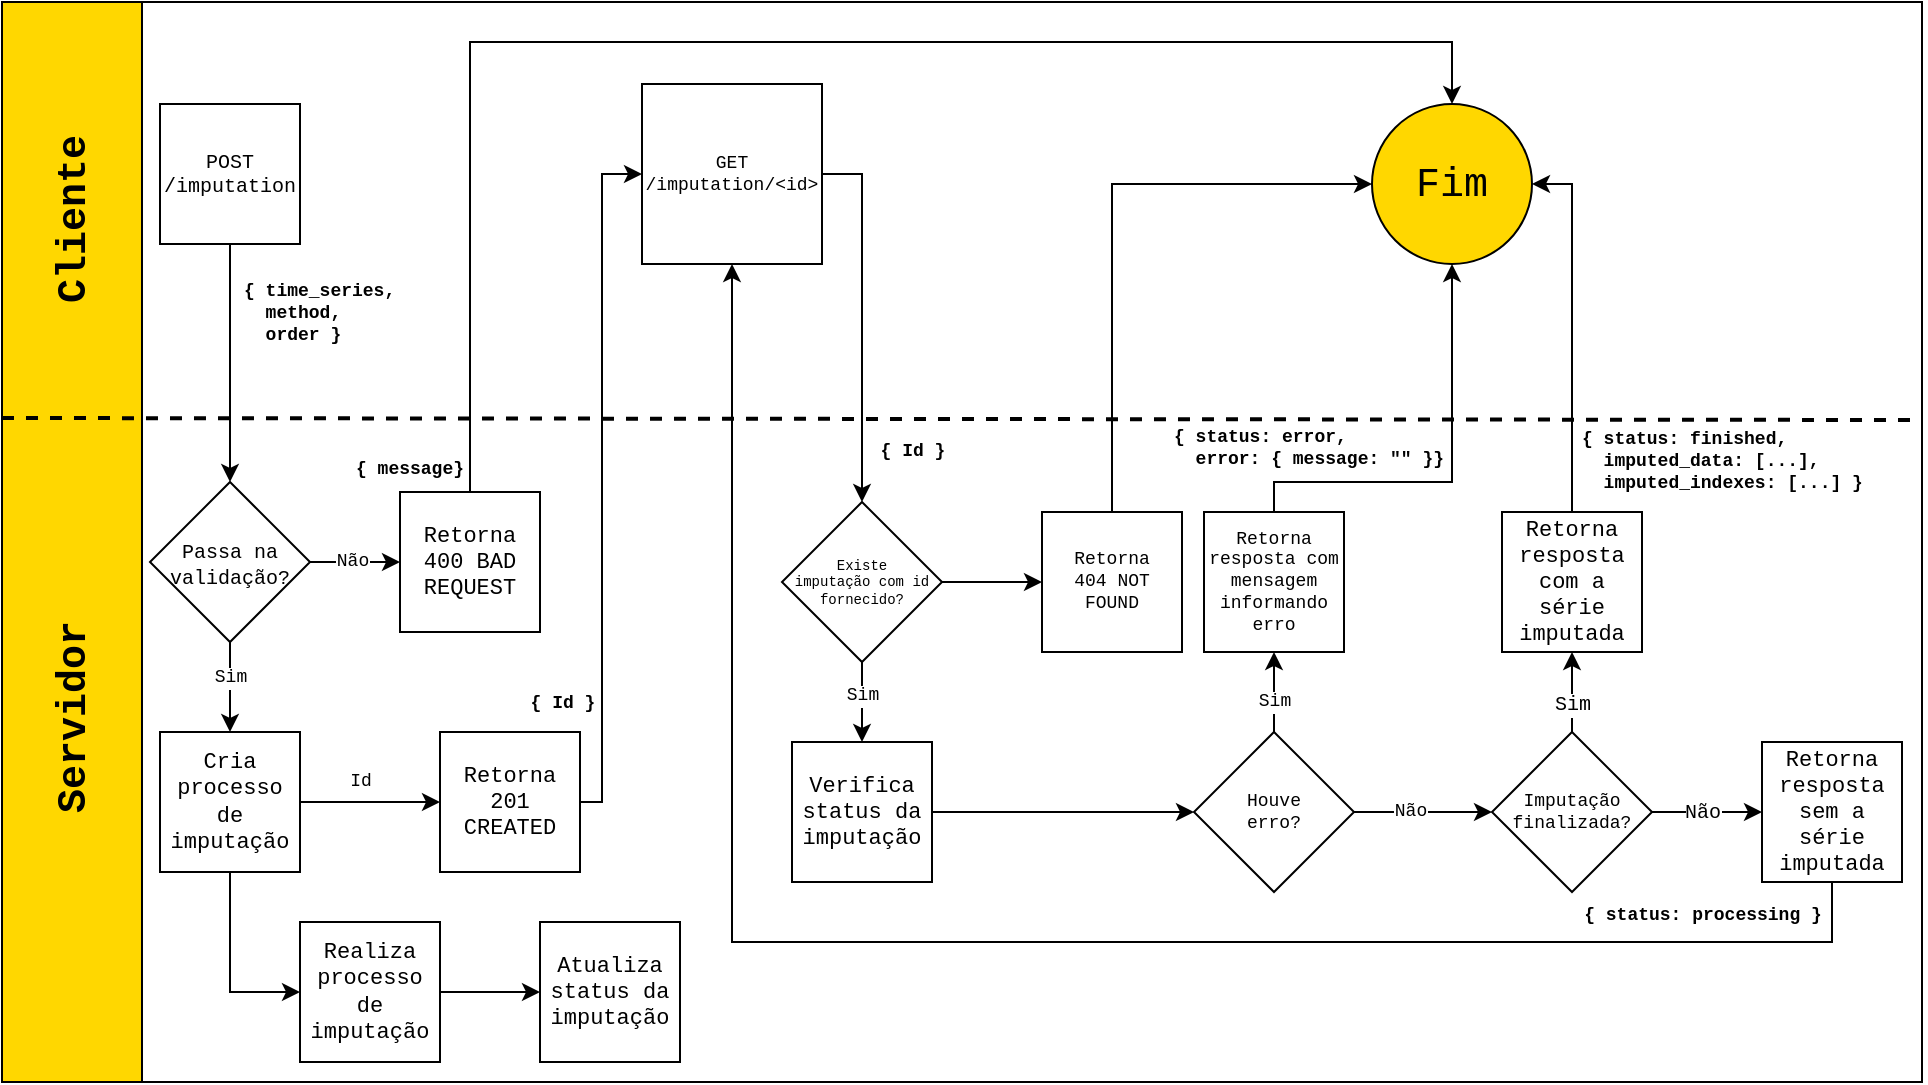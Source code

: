<mxfile version="20.6.0" type="gitlab">
  <diagram name="Page-1" id="52a04d89-c75d-2922-d76d-85b35f80e030">
    <mxGraphModel dx="2090" dy="588" grid="1" gridSize="10" guides="1" tooltips="1" connect="1" arrows="1" fold="1" page="1" pageScale="1" pageWidth="1100" pageHeight="850" background="none" math="0" shadow="0">
      <root>
        <mxCell id="0" />
        <mxCell id="1" parent="0" />
        <mxCell id="W06Trd2OWitXyWGzXINa-115" value="" style="rounded=0;whiteSpace=wrap;html=1;labelBackgroundColor=none;fontFamily=Courier New;fontSize=10;fillColor=none;strokeColor=#000000;" parent="1" vertex="1">
          <mxGeometry x="-10" y="20" width="960" height="540" as="geometry" />
        </mxCell>
        <mxCell id="W06Trd2OWitXyWGzXINa-118" value="" style="rounded=0;whiteSpace=wrap;html=1;labelBackgroundColor=none;fontFamily=Courier New;fontSize=10;fillColor=#FFD700;strokeColor=#000000;" parent="1" vertex="1">
          <mxGeometry x="-10" y="20" width="70" height="540" as="geometry" />
        </mxCell>
        <mxCell id="W06Trd2OWitXyWGzXINa-138" style="edgeStyle=orthogonalEdgeStyle;rounded=0;orthogonalLoop=1;jettySize=auto;html=1;entryX=0;entryY=0.5;entryDx=0;entryDy=0;strokeWidth=1;fontFamily=Courier New;fontSize=9;exitX=1;exitY=0.5;exitDx=0;exitDy=0;" parent="1" source="W06Trd2OWitXyWGzXINa-13" target="W06Trd2OWitXyWGzXINa-61" edge="1">
          <mxGeometry relative="1" as="geometry">
            <Array as="points">
              <mxPoint x="290" y="420" />
              <mxPoint x="290" y="106" />
            </Array>
          </mxGeometry>
        </mxCell>
        <mxCell id="W06Trd2OWitXyWGzXINa-13" value="Retorna 201 CREATED" style="whiteSpace=wrap;html=1;aspect=fixed;labelBackgroundColor=none;fontFamily=Courier New;fontSize=11;" parent="1" vertex="1">
          <mxGeometry x="209" y="385" width="70" height="70" as="geometry" />
        </mxCell>
        <mxCell id="W06Trd2OWitXyWGzXINa-55" style="edgeStyle=orthogonalEdgeStyle;rounded=0;orthogonalLoop=1;jettySize=auto;html=1;fontFamily=Courier New;fontSize=8;" parent="1" source="W06Trd2OWitXyWGzXINa-27" target="W06Trd2OWitXyWGzXINa-54" edge="1">
          <mxGeometry relative="1" as="geometry" />
        </mxCell>
        <mxCell id="W06Trd2OWitXyWGzXINa-27" value="POST /imputation" style="whiteSpace=wrap;html=1;aspect=fixed;labelBackgroundColor=none;fontFamily=Courier New;fontSize=10;" parent="1" vertex="1">
          <mxGeometry x="69" y="71" width="70" height="70" as="geometry" />
        </mxCell>
        <mxCell id="W06Trd2OWitXyWGzXINa-52" value="Cliente" style="text;html=1;strokeColor=none;fillColor=none;align=center;verticalAlign=middle;whiteSpace=wrap;rounded=0;labelBackgroundColor=none;fontFamily=Courier New;fontSize=20;rotation=-90;fontStyle=1" parent="1" vertex="1">
          <mxGeometry x="-40" y="96" width="130" height="65" as="geometry" />
        </mxCell>
        <mxCell id="W06Trd2OWitXyWGzXINa-53" value="Servidor" style="text;html=1;strokeColor=none;fillColor=none;align=center;verticalAlign=middle;whiteSpace=wrap;rounded=0;labelBackgroundColor=none;fontFamily=Courier New;fontSize=20;rotation=-90;fontStyle=1" parent="1" vertex="1">
          <mxGeometry x="-40" y="345" width="130" height="65" as="geometry" />
        </mxCell>
        <mxCell id="W06Trd2OWitXyWGzXINa-77" style="edgeStyle=orthogonalEdgeStyle;rounded=0;orthogonalLoop=1;jettySize=auto;html=1;entryX=0;entryY=0.5;entryDx=0;entryDy=0;fontFamily=Courier New;fontSize=9;" parent="1" source="W06Trd2OWitXyWGzXINa-54" target="W06Trd2OWitXyWGzXINa-74" edge="1">
          <mxGeometry relative="1" as="geometry" />
        </mxCell>
        <mxCell id="W06Trd2OWitXyWGzXINa-78" value="Não" style="edgeLabel;html=1;align=center;verticalAlign=middle;resizable=0;points=[];fontSize=9;fontFamily=Courier New;" parent="W06Trd2OWitXyWGzXINa-77" vertex="1" connectable="0">
          <mxGeometry x="-0.082" relative="1" as="geometry">
            <mxPoint as="offset" />
          </mxGeometry>
        </mxCell>
        <mxCell id="W06Trd2OWitXyWGzXINa-79" style="edgeStyle=orthogonalEdgeStyle;rounded=0;orthogonalLoop=1;jettySize=auto;html=1;entryX=0.5;entryY=0;entryDx=0;entryDy=0;fontFamily=Courier New;fontSize=9;" parent="1" source="W06Trd2OWitXyWGzXINa-54" target="W06Trd2OWitXyWGzXINa-60" edge="1">
          <mxGeometry relative="1" as="geometry" />
        </mxCell>
        <mxCell id="W06Trd2OWitXyWGzXINa-80" value="Sim" style="edgeLabel;html=1;align=center;verticalAlign=middle;resizable=0;points=[];fontSize=9;fontFamily=Courier New;" parent="W06Trd2OWitXyWGzXINa-79" vertex="1" connectable="0">
          <mxGeometry x="-0.225" relative="1" as="geometry">
            <mxPoint as="offset" />
          </mxGeometry>
        </mxCell>
        <mxCell id="W06Trd2OWitXyWGzXINa-54" value="&lt;p style=&quot;line-height: 50%;&quot;&gt;&lt;font size=&quot;1&quot;&gt;Passa na validação?&lt;/font&gt;&lt;/p&gt;" style="rhombus;whiteSpace=wrap;html=1;labelBackgroundColor=none;fontFamily=Courier New;fontSize=20;fillColor=default;verticalAlign=middle;labelPosition=center;verticalLabelPosition=middle;align=center;spacing=0;" parent="1" vertex="1">
          <mxGeometry x="64" y="260" width="80" height="80" as="geometry" />
        </mxCell>
        <mxCell id="W06Trd2OWitXyWGzXINa-56" value="{ time_series,&lt;br style=&quot;font-size: 9px;&quot;&gt;&amp;nbsp; method,&lt;br style=&quot;font-size: 9px;&quot;&gt;&amp;nbsp; order&amp;nbsp;&lt;span style=&quot;background-color: initial; font-size: 9px;&quot;&gt;}&lt;/span&gt;" style="text;html=1;strokeColor=none;fillColor=none;align=left;verticalAlign=middle;whiteSpace=wrap;rounded=0;labelBackgroundColor=none;fontFamily=Courier New;fontSize=9;fontStyle=1" parent="1" vertex="1">
          <mxGeometry x="109" y="161" width="90" height="30" as="geometry" />
        </mxCell>
        <mxCell id="W06Trd2OWitXyWGzXINa-81" style="edgeStyle=orthogonalEdgeStyle;rounded=0;orthogonalLoop=1;jettySize=auto;html=1;entryX=0;entryY=0.5;entryDx=0;entryDy=0;fontFamily=Courier New;fontSize=9;" parent="1" source="W06Trd2OWitXyWGzXINa-60" target="W06Trd2OWitXyWGzXINa-13" edge="1">
          <mxGeometry relative="1" as="geometry" />
        </mxCell>
        <mxCell id="W06Trd2OWitXyWGzXINa-83" value="Id" style="edgeLabel;html=1;align=center;verticalAlign=middle;resizable=0;points=[];fontSize=9;fontFamily=Courier New;" parent="W06Trd2OWitXyWGzXINa-81" vertex="1" connectable="0">
          <mxGeometry x="-0.163" relative="1" as="geometry">
            <mxPoint y="-10" as="offset" />
          </mxGeometry>
        </mxCell>
        <mxCell id="W06Trd2OWitXyWGzXINa-148" style="edgeStyle=orthogonalEdgeStyle;rounded=0;orthogonalLoop=1;jettySize=auto;html=1;entryX=0;entryY=0.5;entryDx=0;entryDy=0;strokeWidth=1;fontFamily=Courier New;fontSize=7;" parent="1" source="W06Trd2OWitXyWGzXINa-60" target="W06Trd2OWitXyWGzXINa-147" edge="1">
          <mxGeometry relative="1" as="geometry" />
        </mxCell>
        <mxCell id="W06Trd2OWitXyWGzXINa-60" value="&lt;font style=&quot;font-size: 11px;&quot;&gt;Cria processo de imputação&lt;/font&gt;" style="whiteSpace=wrap;html=1;aspect=fixed;labelBackgroundColor=none;fontFamily=Courier New;fontSize=11;fillColor=default;" parent="1" vertex="1">
          <mxGeometry x="69" y="385" width="70" height="70" as="geometry" />
        </mxCell>
        <mxCell id="W06Trd2OWitXyWGzXINa-132" style="edgeStyle=orthogonalEdgeStyle;rounded=0;orthogonalLoop=1;jettySize=auto;html=1;exitX=1;exitY=0.5;exitDx=0;exitDy=0;strokeWidth=1;fontFamily=Courier New;fontSize=9;entryX=0.5;entryY=0;entryDx=0;entryDy=0;" parent="1" source="W06Trd2OWitXyWGzXINa-61" target="W06Trd2OWitXyWGzXINa-130" edge="1">
          <mxGeometry relative="1" as="geometry">
            <mxPoint x="439.059" y="335.059" as="targetPoint" />
          </mxGeometry>
        </mxCell>
        <mxCell id="W06Trd2OWitXyWGzXINa-61" value="&lt;font style=&quot;font-size: 9px;&quot;&gt;GET /imputation/&amp;lt;id&amp;gt;&lt;/font&gt;" style="whiteSpace=wrap;html=1;aspect=fixed;labelBackgroundColor=none;fontFamily=Courier New;fontSize=8;fillColor=default;" parent="1" vertex="1">
          <mxGeometry x="310" y="61" width="90" height="90" as="geometry" />
        </mxCell>
        <mxCell id="W06Trd2OWitXyWGzXINa-88" style="edgeStyle=orthogonalEdgeStyle;rounded=0;orthogonalLoop=1;jettySize=auto;html=1;fontFamily=Courier New;fontSize=9;exitX=1;exitY=0.5;exitDx=0;exitDy=0;entryX=0;entryY=0.5;entryDx=0;entryDy=0;" parent="1" source="W06Trd2OWitXyWGzXINa-62" target="W06Trd2OWitXyWGzXINa-69" edge="1">
          <mxGeometry relative="1" as="geometry">
            <mxPoint x="550" y="425" as="sourcePoint" />
            <mxPoint x="500" y="425" as="targetPoint" />
          </mxGeometry>
        </mxCell>
        <mxCell id="W06Trd2OWitXyWGzXINa-62" value="&lt;font style=&quot;font-size: 11px;&quot;&gt;Verifica status da imputação&lt;/font&gt;" style="whiteSpace=wrap;html=1;aspect=fixed;labelBackgroundColor=none;fontFamily=Courier New;fontSize=11;fillColor=default;" parent="1" vertex="1">
          <mxGeometry x="385" y="390" width="70" height="70" as="geometry" />
        </mxCell>
        <mxCell id="W06Trd2OWitXyWGzXINa-66" value="" style="endArrow=none;html=1;rounded=0;fontFamily=Courier New;fontSize=8;dashed=1;strokeWidth=2;" parent="1" edge="1">
          <mxGeometry width="50" height="50" relative="1" as="geometry">
            <mxPoint x="-10" y="228" as="sourcePoint" />
            <mxPoint x="950" y="229" as="targetPoint" />
          </mxGeometry>
        </mxCell>
        <mxCell id="W06Trd2OWitXyWGzXINa-89" style="edgeStyle=orthogonalEdgeStyle;rounded=0;orthogonalLoop=1;jettySize=auto;html=1;entryX=0.5;entryY=1;entryDx=0;entryDy=0;fontFamily=Courier New;fontSize=9;" parent="1" source="W06Trd2OWitXyWGzXINa-69" target="W06Trd2OWitXyWGzXINa-71" edge="1">
          <mxGeometry relative="1" as="geometry" />
        </mxCell>
        <mxCell id="W06Trd2OWitXyWGzXINa-90" value="Sim" style="edgeLabel;html=1;align=center;verticalAlign=middle;resizable=0;points=[];fontSize=9;fontFamily=Courier New;" parent="W06Trd2OWitXyWGzXINa-89" vertex="1" connectable="0">
          <mxGeometry x="-0.243" relative="1" as="geometry">
            <mxPoint as="offset" />
          </mxGeometry>
        </mxCell>
        <mxCell id="W06Trd2OWitXyWGzXINa-91" style="edgeStyle=orthogonalEdgeStyle;rounded=0;orthogonalLoop=1;jettySize=auto;html=1;exitX=1;exitY=0.5;exitDx=0;exitDy=0;fontFamily=Courier New;fontSize=9;" parent="1" source="W06Trd2OWitXyWGzXINa-69" target="W06Trd2OWitXyWGzXINa-70" edge="1">
          <mxGeometry relative="1" as="geometry" />
        </mxCell>
        <mxCell id="W06Trd2OWitXyWGzXINa-92" value="Não" style="edgeLabel;html=1;align=center;verticalAlign=middle;resizable=0;points=[];fontSize=9;fontFamily=Courier New;" parent="W06Trd2OWitXyWGzXINa-91" vertex="1" connectable="0">
          <mxGeometry x="-0.273" relative="1" as="geometry">
            <mxPoint x="3" as="offset" />
          </mxGeometry>
        </mxCell>
        <mxCell id="W06Trd2OWitXyWGzXINa-69" value="Houve&lt;br&gt;erro?" style="rhombus;whiteSpace=wrap;html=1;labelBackgroundColor=none;fontFamily=Courier New;fontSize=9;fillColor=default;" parent="1" vertex="1">
          <mxGeometry x="586" y="385" width="80" height="80" as="geometry" />
        </mxCell>
        <mxCell id="W06Trd2OWitXyWGzXINa-121" style="edgeStyle=orthogonalEdgeStyle;rounded=0;orthogonalLoop=1;jettySize=auto;html=1;entryX=0.5;entryY=1;entryDx=0;entryDy=0;strokeWidth=1;fontFamily=Courier New;fontSize=10;" parent="1" source="W06Trd2OWitXyWGzXINa-70" target="W06Trd2OWitXyWGzXINa-73" edge="1">
          <mxGeometry relative="1" as="geometry">
            <Array as="points">
              <mxPoint x="775" y="370" />
              <mxPoint x="775" y="370" />
            </Array>
          </mxGeometry>
        </mxCell>
        <mxCell id="W06Trd2OWitXyWGzXINa-122" value="Sim" style="edgeLabel;html=1;align=center;verticalAlign=middle;resizable=0;points=[];fontSize=10;fontFamily=Courier New;" parent="W06Trd2OWitXyWGzXINa-121" vertex="1" connectable="0">
          <mxGeometry x="-0.31" relative="1" as="geometry">
            <mxPoint as="offset" />
          </mxGeometry>
        </mxCell>
        <mxCell id="W06Trd2OWitXyWGzXINa-125" style="edgeStyle=orthogonalEdgeStyle;rounded=0;orthogonalLoop=1;jettySize=auto;html=1;entryX=0;entryY=0.5;entryDx=0;entryDy=0;strokeWidth=1;fontFamily=Courier New;fontSize=10;" parent="1" source="W06Trd2OWitXyWGzXINa-70" target="W06Trd2OWitXyWGzXINa-72" edge="1">
          <mxGeometry relative="1" as="geometry" />
        </mxCell>
        <mxCell id="W06Trd2OWitXyWGzXINa-126" value="Não" style="edgeLabel;html=1;align=center;verticalAlign=middle;resizable=0;points=[];fontSize=10;fontFamily=Courier New;" parent="W06Trd2OWitXyWGzXINa-125" vertex="1" connectable="0">
          <mxGeometry x="-0.094" relative="1" as="geometry">
            <mxPoint as="offset" />
          </mxGeometry>
        </mxCell>
        <mxCell id="W06Trd2OWitXyWGzXINa-70" value="Imputação finalizada?" style="rhombus;whiteSpace=wrap;html=1;labelBackgroundColor=none;fontFamily=Courier New;fontSize=9;fillColor=default;" parent="1" vertex="1">
          <mxGeometry x="735" y="385" width="80" height="80" as="geometry" />
        </mxCell>
        <mxCell id="W06Trd2OWitXyWGzXINa-111" style="edgeStyle=orthogonalEdgeStyle;rounded=0;orthogonalLoop=1;jettySize=auto;html=1;entryX=0.5;entryY=1;entryDx=0;entryDy=0;fontFamily=Courier New;fontSize=20;exitX=0.5;exitY=0;exitDx=0;exitDy=0;" parent="1" source="W06Trd2OWitXyWGzXINa-71" target="W06Trd2OWitXyWGzXINa-106" edge="1">
          <mxGeometry relative="1" as="geometry">
            <mxPoint x="610" y="285" as="sourcePoint" />
            <Array as="points">
              <mxPoint x="626" y="260" />
              <mxPoint x="715" y="260" />
            </Array>
          </mxGeometry>
        </mxCell>
        <mxCell id="W06Trd2OWitXyWGzXINa-71" value="Retorna resposta com mensagem informando erro" style="whiteSpace=wrap;html=1;aspect=fixed;labelBackgroundColor=none;fontFamily=Courier New;fontSize=9;fillColor=default;" parent="1" vertex="1">
          <mxGeometry x="591" y="275" width="70" height="70" as="geometry" />
        </mxCell>
        <mxCell id="W06Trd2OWitXyWGzXINa-128" style="edgeStyle=orthogonalEdgeStyle;rounded=0;orthogonalLoop=1;jettySize=auto;html=1;entryX=0.5;entryY=1;entryDx=0;entryDy=0;strokeWidth=1;fontFamily=Courier New;fontSize=10;" parent="1" source="W06Trd2OWitXyWGzXINa-72" target="W06Trd2OWitXyWGzXINa-61" edge="1">
          <mxGeometry relative="1" as="geometry">
            <Array as="points">
              <mxPoint x="905" y="490" />
              <mxPoint x="355" y="490" />
            </Array>
          </mxGeometry>
        </mxCell>
        <mxCell id="W06Trd2OWitXyWGzXINa-72" value="Retorna resposta sem a série imputada" style="whiteSpace=wrap;html=1;aspect=fixed;labelBackgroundColor=none;fontFamily=Courier New;fontSize=11;fillColor=default;" parent="1" vertex="1">
          <mxGeometry x="870" y="390" width="70" height="70" as="geometry" />
        </mxCell>
        <mxCell id="W06Trd2OWitXyWGzXINa-143" style="edgeStyle=orthogonalEdgeStyle;rounded=0;orthogonalLoop=1;jettySize=auto;html=1;entryX=1;entryY=0.5;entryDx=0;entryDy=0;strokeWidth=1;fontFamily=Courier New;fontSize=7;" parent="1" source="W06Trd2OWitXyWGzXINa-73" target="W06Trd2OWitXyWGzXINa-106" edge="1">
          <mxGeometry relative="1" as="geometry" />
        </mxCell>
        <mxCell id="W06Trd2OWitXyWGzXINa-73" value="Retorna resposta com a série imputada" style="whiteSpace=wrap;html=1;aspect=fixed;labelBackgroundColor=none;fontFamily=Courier New;fontSize=11;fillColor=default;" parent="1" vertex="1">
          <mxGeometry x="740" y="275" width="70" height="70" as="geometry" />
        </mxCell>
        <mxCell id="W06Trd2OWitXyWGzXINa-110" style="edgeStyle=orthogonalEdgeStyle;rounded=0;orthogonalLoop=1;jettySize=auto;html=1;fontFamily=Courier New;fontSize=20;entryX=0.5;entryY=0;entryDx=0;entryDy=0;exitX=0.5;exitY=0;exitDx=0;exitDy=0;" parent="1" source="W06Trd2OWitXyWGzXINa-74" target="W06Trd2OWitXyWGzXINa-106" edge="1">
          <mxGeometry relative="1" as="geometry">
            <mxPoint x="300" y="10" as="targetPoint" />
            <Array as="points">
              <mxPoint x="224" y="40" />
              <mxPoint x="715" y="40" />
            </Array>
          </mxGeometry>
        </mxCell>
        <mxCell id="W06Trd2OWitXyWGzXINa-74" value="Retorna 400 BAD REQUEST" style="whiteSpace=wrap;html=1;aspect=fixed;labelBackgroundColor=none;fontFamily=Courier New;fontSize=11;" parent="1" vertex="1">
          <mxGeometry x="189" y="265" width="70" height="70" as="geometry" />
        </mxCell>
        <mxCell id="W06Trd2OWitXyWGzXINa-85" value="&lt;b style=&quot;font-size: 9px;&quot;&gt;{ Id }&lt;/b&gt;" style="text;html=1;align=center;verticalAlign=middle;resizable=0;points=[];autosize=1;strokeColor=none;fillColor=none;fontSize=9;fontFamily=Courier New;spacing=0;" parent="1" vertex="1">
          <mxGeometry x="245" y="360.5" width="50" height="20" as="geometry" />
        </mxCell>
        <mxCell id="W06Trd2OWitXyWGzXINa-87" value="&lt;b&gt;{ Id }&lt;/b&gt;" style="text;html=1;align=center;verticalAlign=middle;resizable=0;points=[];autosize=1;strokeColor=none;fillColor=none;fontSize=9;fontFamily=Courier New;spacing=0;" parent="1" vertex="1">
          <mxGeometry x="420" y="235" width="50" height="20" as="geometry" />
        </mxCell>
        <mxCell id="W06Trd2OWitXyWGzXINa-95" value="&lt;b&gt;{ status: error,&lt;br&gt;&amp;nbsp; error: { message: &quot;&quot; }}&lt;/b&gt;" style="text;html=1;align=left;verticalAlign=middle;resizable=0;points=[];autosize=1;strokeColor=none;fillColor=none;fontSize=9;fontFamily=Courier New;spacing=0;" parent="1" vertex="1">
          <mxGeometry x="576" y="228" width="150" height="30" as="geometry" />
        </mxCell>
        <mxCell id="W06Trd2OWitXyWGzXINa-99" value="&lt;b&gt;{ status: processing }&lt;/b&gt;" style="text;html=1;align=center;verticalAlign=middle;resizable=0;points=[];autosize=1;strokeColor=none;fillColor=none;fontSize=9;fontFamily=Courier New;spacing=0;" parent="1" vertex="1">
          <mxGeometry x="770" y="467" width="140" height="20" as="geometry" />
        </mxCell>
        <mxCell id="W06Trd2OWitXyWGzXINa-104" value="&lt;b&gt;{ status: finished,&lt;br&gt;&amp;nbsp; imputed_data: [...],&lt;br&gt;&amp;nbsp; imputed_indexes: [...] }&lt;/b&gt;" style="text;html=1;align=left;verticalAlign=middle;resizable=0;points=[];autosize=1;strokeColor=none;fillColor=none;fontSize=9;fontFamily=Courier New;spacing=0;" parent="1" vertex="1">
          <mxGeometry x="780" y="230" width="160" height="40" as="geometry" />
        </mxCell>
        <mxCell id="W06Trd2OWitXyWGzXINa-106" value="Fim" style="ellipse;whiteSpace=wrap;html=1;aspect=fixed;labelBackgroundColor=none;fontFamily=Courier New;fontSize=20;fillColor=#FFD700;strokeColor=#000000;fontStyle=0" parent="1" vertex="1">
          <mxGeometry x="675" y="71" width="80" height="80" as="geometry" />
        </mxCell>
        <mxCell id="W06Trd2OWitXyWGzXINa-129" value="{ message&lt;span style=&quot;background-color: initial; font-size: 9px;&quot;&gt;}&lt;/span&gt;" style="text;html=1;strokeColor=none;fillColor=none;align=left;verticalAlign=middle;whiteSpace=wrap;rounded=0;labelBackgroundColor=none;fontFamily=Courier New;fontSize=9;fontStyle=1" parent="1" vertex="1">
          <mxGeometry x="165" y="239" width="60" height="30" as="geometry" />
        </mxCell>
        <mxCell id="W06Trd2OWitXyWGzXINa-133" style="edgeStyle=orthogonalEdgeStyle;rounded=0;orthogonalLoop=1;jettySize=auto;html=1;entryX=0.5;entryY=0;entryDx=0;entryDy=0;strokeWidth=1;fontFamily=Courier New;fontSize=9;exitX=0.5;exitY=1;exitDx=0;exitDy=0;" parent="1" source="W06Trd2OWitXyWGzXINa-130" target="W06Trd2OWitXyWGzXINa-62" edge="1">
          <mxGeometry relative="1" as="geometry">
            <mxPoint x="439" y="350" as="sourcePoint" />
            <mxPoint x="439" y="390" as="targetPoint" />
          </mxGeometry>
        </mxCell>
        <mxCell id="W06Trd2OWitXyWGzXINa-134" value="Sim" style="edgeLabel;html=1;align=center;verticalAlign=middle;resizable=0;points=[];fontSize=9;fontFamily=Courier New;" parent="W06Trd2OWitXyWGzXINa-133" vertex="1" connectable="0">
          <mxGeometry x="-0.166" relative="1" as="geometry">
            <mxPoint as="offset" />
          </mxGeometry>
        </mxCell>
        <mxCell id="W06Trd2OWitXyWGzXINa-140" style="edgeStyle=orthogonalEdgeStyle;rounded=0;orthogonalLoop=1;jettySize=auto;html=1;entryX=0;entryY=0.5;entryDx=0;entryDy=0;strokeWidth=1;fontFamily=Courier New;fontSize=9;" parent="1" source="W06Trd2OWitXyWGzXINa-130" target="W06Trd2OWitXyWGzXINa-135" edge="1">
          <mxGeometry relative="1" as="geometry" />
        </mxCell>
        <mxCell id="W06Trd2OWitXyWGzXINa-130" value="Existe&lt;br style=&quot;font-size: 7px;&quot;&gt;imputação com id fornecido?" style="rhombus;whiteSpace=wrap;html=1;labelBackgroundColor=none;strokeColor=#000000;fontFamily=Courier New;fontSize=7;fillColor=none;" parent="1" vertex="1">
          <mxGeometry x="380" y="270" width="80" height="80" as="geometry" />
        </mxCell>
        <mxCell id="W06Trd2OWitXyWGzXINa-141" style="edgeStyle=orthogonalEdgeStyle;rounded=0;orthogonalLoop=1;jettySize=auto;html=1;entryX=0;entryY=0.5;entryDx=0;entryDy=0;strokeWidth=1;fontFamily=Courier New;fontSize=9;exitX=0.5;exitY=0;exitDx=0;exitDy=0;" parent="1" source="W06Trd2OWitXyWGzXINa-135" target="W06Trd2OWitXyWGzXINa-106" edge="1">
          <mxGeometry relative="1" as="geometry" />
        </mxCell>
        <mxCell id="W06Trd2OWitXyWGzXINa-135" value="Retorna&lt;br&gt;404 NOT FOUND" style="whiteSpace=wrap;html=1;aspect=fixed;labelBackgroundColor=none;strokeColor=#000000;fontFamily=Courier New;fontSize=9;fillColor=none;" parent="1" vertex="1">
          <mxGeometry x="510" y="275" width="70" height="70" as="geometry" />
        </mxCell>
        <mxCell id="W06Trd2OWitXyWGzXINa-151" style="edgeStyle=orthogonalEdgeStyle;rounded=0;orthogonalLoop=1;jettySize=auto;html=1;entryX=0;entryY=0.5;entryDx=0;entryDy=0;strokeWidth=1;fontFamily=Courier New;fontSize=7;" parent="1" source="W06Trd2OWitXyWGzXINa-147" target="W06Trd2OWitXyWGzXINa-150" edge="1">
          <mxGeometry relative="1" as="geometry" />
        </mxCell>
        <mxCell id="W06Trd2OWitXyWGzXINa-147" value="Realiza processo de imputação" style="whiteSpace=wrap;html=1;aspect=fixed;labelBackgroundColor=none;fontFamily=Courier New;fontSize=11;fillColor=default;" parent="1" vertex="1">
          <mxGeometry x="139" y="480" width="70" height="70" as="geometry" />
        </mxCell>
        <mxCell id="W06Trd2OWitXyWGzXINa-150" value="Atualiza status da imputação" style="whiteSpace=wrap;html=1;aspect=fixed;labelBackgroundColor=none;fontFamily=Courier New;fontSize=11;fillColor=default;" parent="1" vertex="1">
          <mxGeometry x="259" y="480" width="70" height="70" as="geometry" />
        </mxCell>
      </root>
    </mxGraphModel>
  </diagram>
</mxfile>

